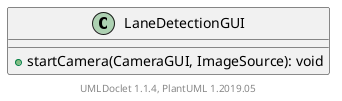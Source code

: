 @startuml

    class LaneDetectionGUI [[LaneDetectionGUI.html]] {
        +startCamera(CameraGUI, ImageSource): void
    }


    center footer UMLDoclet 1.1.4, PlantUML 1.2019.05
@enduml
